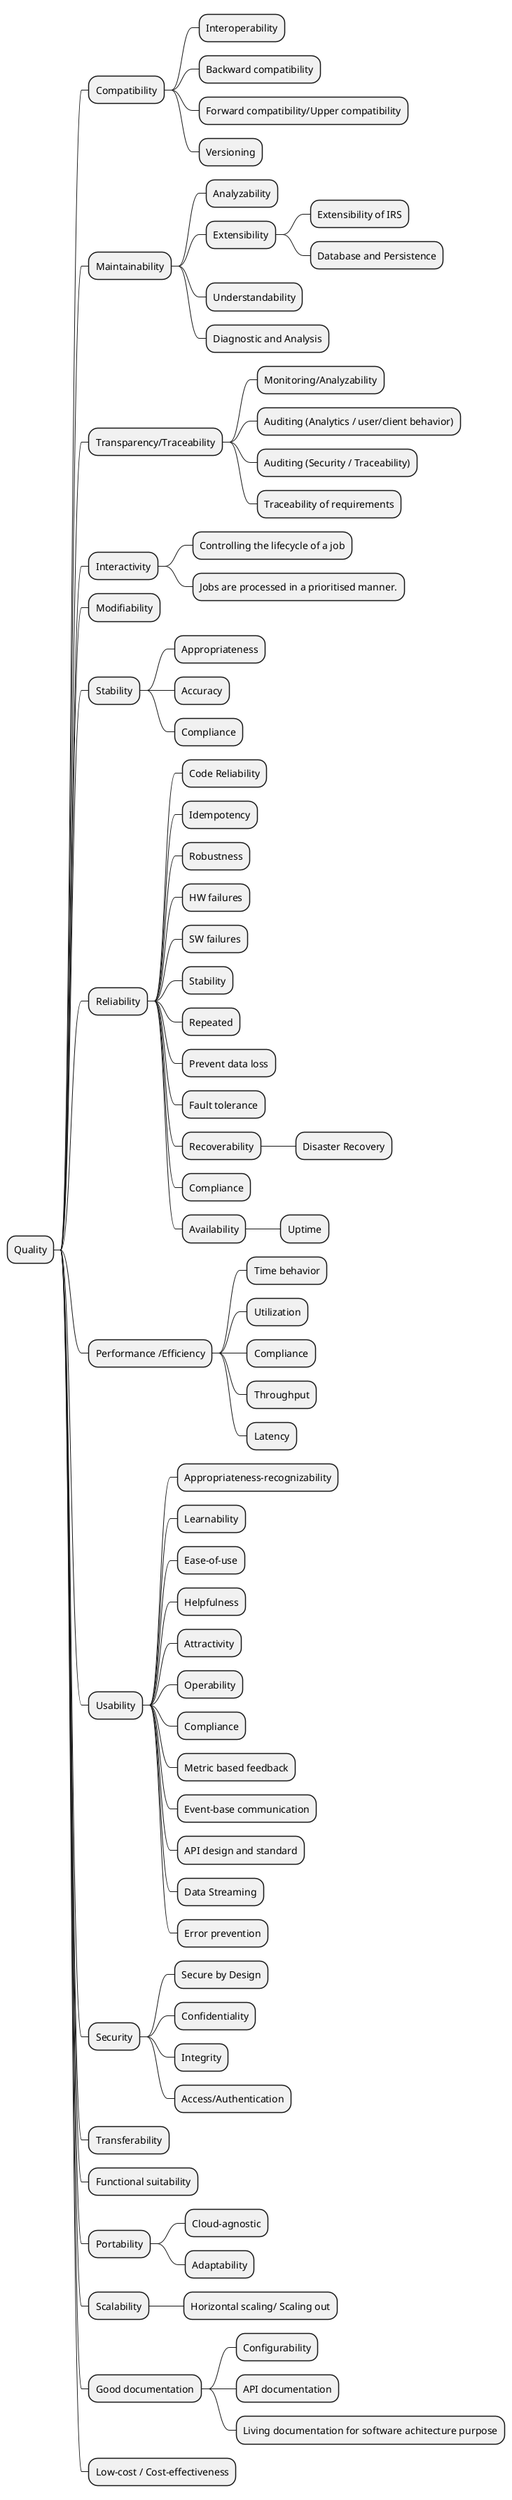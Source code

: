 @startmindmap
skinparam monochrome true
skinparam shadowing false

* Quality
** Compatibility
*** Interoperability
*** Backward compatibility
*** Forward compatibility/Upper compatibility
*** Versioning
** Maintainability
*** Analyzability
*** Extensibility
**** Extensibility of IRS
**** Database and Persistence
*** Understandability
*** Diagnostic and Analysis
** Transparency/Traceability
*** Monitoring/Analyzability
*** Auditing (Analytics / user/client behavior)
*** Auditing (Security / Traceability)
*** Traceability of requirements
** Interactivity
*** Controlling the lifecycle of a job
*** Jobs are processed in a prioritised manner.
** Modifiability
** Stability
*** Appropriateness
*** Accuracy
*** Compliance
** Reliability
*** Code Reliability
*** Idempotency
*** Robustness
*** HW failures
*** SW failures
*** Stability
*** Repeated
*** Prevent data loss
*** Fault tolerance
*** Recoverability
**** Disaster Recovery
*** Compliance
*** Availability
**** Uptime
** Performance /Efficiency
*** Time behavior
*** Utilization
*** Compliance
*** Throughput
*** Latency
** Usability
*** Appropriateness-recognizability
*** Learnability
*** Ease-of-use
*** Helpfulness
*** Attractivity
*** Operability
*** Compliance
*** Metric based feedback
*** Event-base communication
*** API design and standard
*** Data Streaming
*** Error prevention
** Security
*** Secure by Design
*** Confidentiality
*** Integrity
*** Access/Authentication
** Transferability
** Functional suitability
** Portability
*** Cloud-agnostic
*** Adaptability
** Scalability
*** Horizontal scaling/ Scaling out
** Good documentation
*** Configurability
*** API documentation
*** Living documentation for software achitecture purpose
** Low-cost / Cost-effectiveness
@endmindmap
